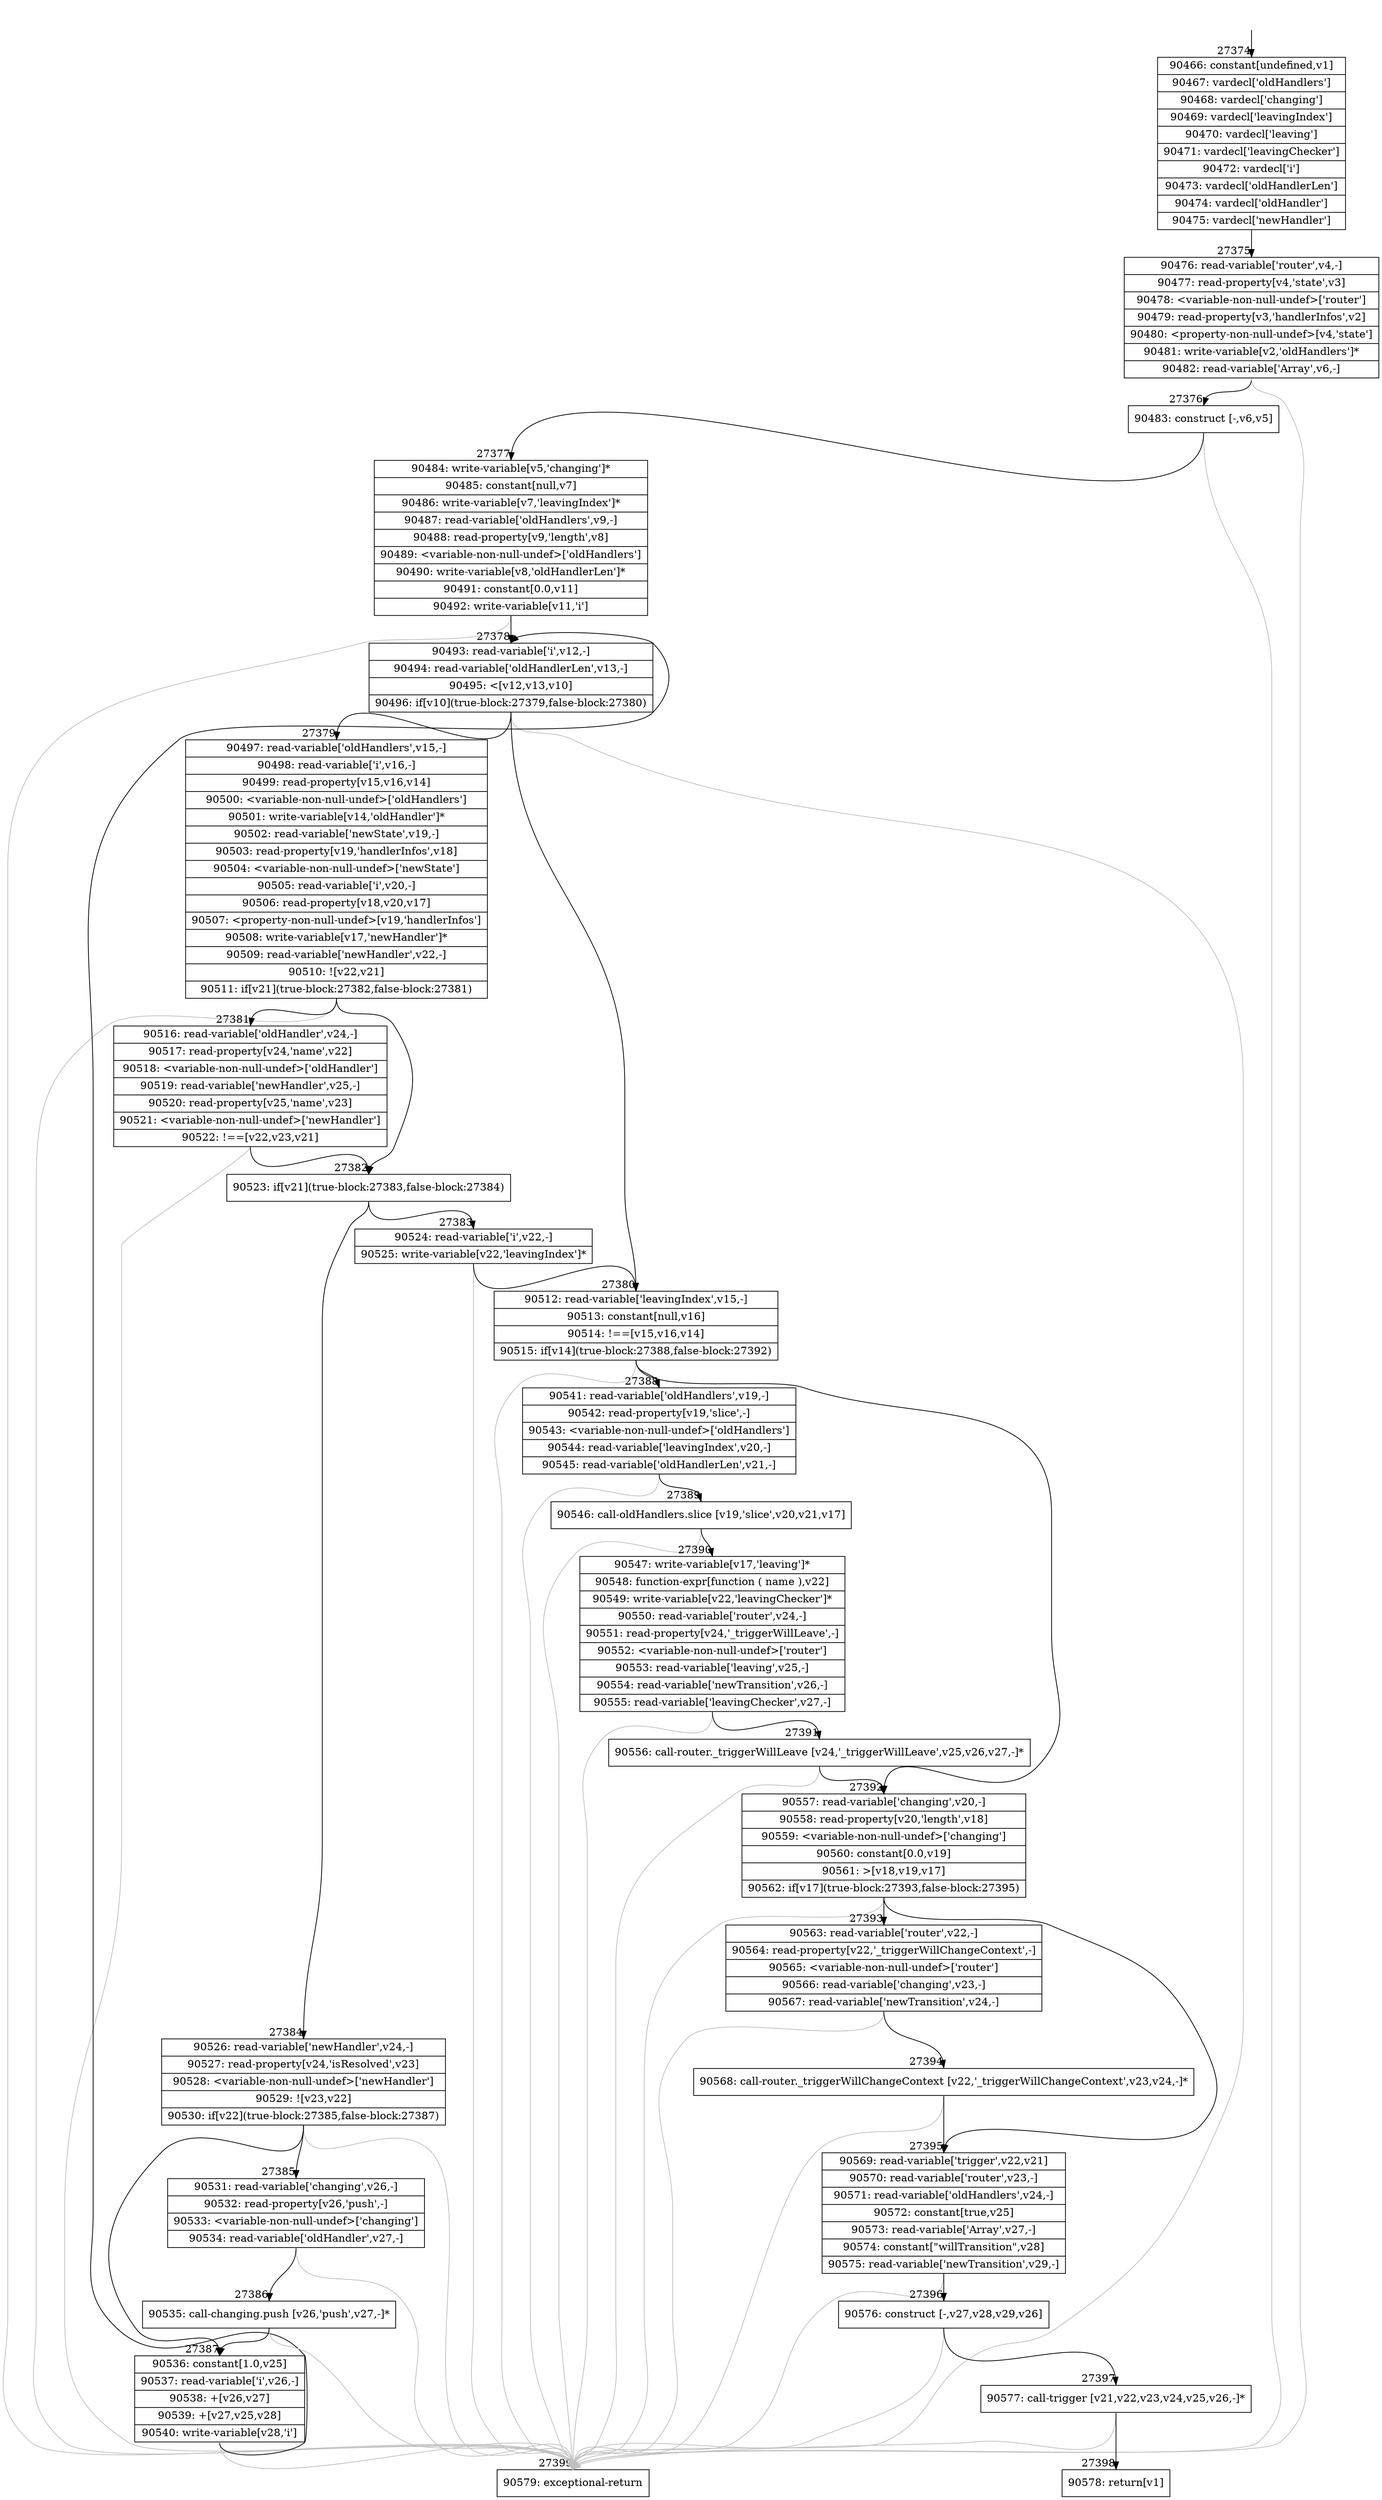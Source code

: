 digraph {
rankdir="TD"
BB_entry2390[shape=none,label=""];
BB_entry2390 -> BB27374 [tailport=s, headport=n, headlabel="    27374"]
BB27374 [shape=record label="{90466: constant[undefined,v1]|90467: vardecl['oldHandlers']|90468: vardecl['changing']|90469: vardecl['leavingIndex']|90470: vardecl['leaving']|90471: vardecl['leavingChecker']|90472: vardecl['i']|90473: vardecl['oldHandlerLen']|90474: vardecl['oldHandler']|90475: vardecl['newHandler']}" ] 
BB27374 -> BB27375 [tailport=s, headport=n, headlabel="      27375"]
BB27375 [shape=record label="{90476: read-variable['router',v4,-]|90477: read-property[v4,'state',v3]|90478: \<variable-non-null-undef\>['router']|90479: read-property[v3,'handlerInfos',v2]|90480: \<property-non-null-undef\>[v4,'state']|90481: write-variable[v2,'oldHandlers']*|90482: read-variable['Array',v6,-]}" ] 
BB27375 -> BB27376 [tailport=s, headport=n, headlabel="      27376"]
BB27375 -> BB27399 [tailport=s, headport=n, color=gray, headlabel="      27399"]
BB27376 [shape=record label="{90483: construct [-,v6,v5]}" ] 
BB27376 -> BB27377 [tailport=s, headport=n, headlabel="      27377"]
BB27376 -> BB27399 [tailport=s, headport=n, color=gray]
BB27377 [shape=record label="{90484: write-variable[v5,'changing']*|90485: constant[null,v7]|90486: write-variable[v7,'leavingIndex']*|90487: read-variable['oldHandlers',v9,-]|90488: read-property[v9,'length',v8]|90489: \<variable-non-null-undef\>['oldHandlers']|90490: write-variable[v8,'oldHandlerLen']*|90491: constant[0.0,v11]|90492: write-variable[v11,'i']}" ] 
BB27377 -> BB27378 [tailport=s, headport=n, headlabel="      27378"]
BB27377 -> BB27399 [tailport=s, headport=n, color=gray]
BB27378 [shape=record label="{90493: read-variable['i',v12,-]|90494: read-variable['oldHandlerLen',v13,-]|90495: \<[v12,v13,v10]|90496: if[v10](true-block:27379,false-block:27380)}" ] 
BB27378 -> BB27379 [tailport=s, headport=n, headlabel="      27379"]
BB27378 -> BB27380 [tailport=s, headport=n, headlabel="      27380"]
BB27378 -> BB27399 [tailport=s, headport=n, color=gray]
BB27379 [shape=record label="{90497: read-variable['oldHandlers',v15,-]|90498: read-variable['i',v16,-]|90499: read-property[v15,v16,v14]|90500: \<variable-non-null-undef\>['oldHandlers']|90501: write-variable[v14,'oldHandler']*|90502: read-variable['newState',v19,-]|90503: read-property[v19,'handlerInfos',v18]|90504: \<variable-non-null-undef\>['newState']|90505: read-variable['i',v20,-]|90506: read-property[v18,v20,v17]|90507: \<property-non-null-undef\>[v19,'handlerInfos']|90508: write-variable[v17,'newHandler']*|90509: read-variable['newHandler',v22,-]|90510: ![v22,v21]|90511: if[v21](true-block:27382,false-block:27381)}" ] 
BB27379 -> BB27382 [tailport=s, headport=n, headlabel="      27382"]
BB27379 -> BB27381 [tailport=s, headport=n, headlabel="      27381"]
BB27379 -> BB27399 [tailport=s, headport=n, color=gray]
BB27380 [shape=record label="{90512: read-variable['leavingIndex',v15,-]|90513: constant[null,v16]|90514: !==[v15,v16,v14]|90515: if[v14](true-block:27388,false-block:27392)}" ] 
BB27380 -> BB27388 [tailport=s, headport=n, headlabel="      27388"]
BB27380 -> BB27392 [tailport=s, headport=n, headlabel="      27392"]
BB27380 -> BB27399 [tailport=s, headport=n, color=gray]
BB27381 [shape=record label="{90516: read-variable['oldHandler',v24,-]|90517: read-property[v24,'name',v22]|90518: \<variable-non-null-undef\>['oldHandler']|90519: read-variable['newHandler',v25,-]|90520: read-property[v25,'name',v23]|90521: \<variable-non-null-undef\>['newHandler']|90522: !==[v22,v23,v21]}" ] 
BB27381 -> BB27382 [tailport=s, headport=n]
BB27381 -> BB27399 [tailport=s, headport=n, color=gray]
BB27382 [shape=record label="{90523: if[v21](true-block:27383,false-block:27384)}" ] 
BB27382 -> BB27383 [tailport=s, headport=n, headlabel="      27383"]
BB27382 -> BB27384 [tailport=s, headport=n, headlabel="      27384"]
BB27383 [shape=record label="{90524: read-variable['i',v22,-]|90525: write-variable[v22,'leavingIndex']*}" ] 
BB27383 -> BB27380 [tailport=s, headport=n]
BB27383 -> BB27399 [tailport=s, headport=n, color=gray]
BB27384 [shape=record label="{90526: read-variable['newHandler',v24,-]|90527: read-property[v24,'isResolved',v23]|90528: \<variable-non-null-undef\>['newHandler']|90529: ![v23,v22]|90530: if[v22](true-block:27385,false-block:27387)}" ] 
BB27384 -> BB27385 [tailport=s, headport=n, headlabel="      27385"]
BB27384 -> BB27387 [tailport=s, headport=n, headlabel="      27387"]
BB27384 -> BB27399 [tailport=s, headport=n, color=gray]
BB27385 [shape=record label="{90531: read-variable['changing',v26,-]|90532: read-property[v26,'push',-]|90533: \<variable-non-null-undef\>['changing']|90534: read-variable['oldHandler',v27,-]}" ] 
BB27385 -> BB27386 [tailport=s, headport=n, headlabel="      27386"]
BB27385 -> BB27399 [tailport=s, headport=n, color=gray]
BB27386 [shape=record label="{90535: call-changing.push [v26,'push',v27,-]*}" ] 
BB27386 -> BB27387 [tailport=s, headport=n]
BB27386 -> BB27399 [tailport=s, headport=n, color=gray]
BB27387 [shape=record label="{90536: constant[1.0,v25]|90537: read-variable['i',v26,-]|90538: +[v26,v27]|90539: +[v27,v25,v28]|90540: write-variable[v28,'i']}" ] 
BB27387 -> BB27378 [tailport=s, headport=n]
BB27387 -> BB27399 [tailport=s, headport=n, color=gray]
BB27388 [shape=record label="{90541: read-variable['oldHandlers',v19,-]|90542: read-property[v19,'slice',-]|90543: \<variable-non-null-undef\>['oldHandlers']|90544: read-variable['leavingIndex',v20,-]|90545: read-variable['oldHandlerLen',v21,-]}" ] 
BB27388 -> BB27389 [tailport=s, headport=n, headlabel="      27389"]
BB27388 -> BB27399 [tailport=s, headport=n, color=gray]
BB27389 [shape=record label="{90546: call-oldHandlers.slice [v19,'slice',v20,v21,v17]}" ] 
BB27389 -> BB27390 [tailport=s, headport=n, headlabel="      27390"]
BB27389 -> BB27399 [tailport=s, headport=n, color=gray]
BB27390 [shape=record label="{90547: write-variable[v17,'leaving']*|90548: function-expr[function ( name ),v22]|90549: write-variable[v22,'leavingChecker']*|90550: read-variable['router',v24,-]|90551: read-property[v24,'_triggerWillLeave',-]|90552: \<variable-non-null-undef\>['router']|90553: read-variable['leaving',v25,-]|90554: read-variable['newTransition',v26,-]|90555: read-variable['leavingChecker',v27,-]}" ] 
BB27390 -> BB27391 [tailport=s, headport=n, headlabel="      27391"]
BB27390 -> BB27399 [tailport=s, headport=n, color=gray]
BB27391 [shape=record label="{90556: call-router._triggerWillLeave [v24,'_triggerWillLeave',v25,v26,v27,-]*}" ] 
BB27391 -> BB27392 [tailport=s, headport=n]
BB27391 -> BB27399 [tailport=s, headport=n, color=gray]
BB27392 [shape=record label="{90557: read-variable['changing',v20,-]|90558: read-property[v20,'length',v18]|90559: \<variable-non-null-undef\>['changing']|90560: constant[0.0,v19]|90561: \>[v18,v19,v17]|90562: if[v17](true-block:27393,false-block:27395)}" ] 
BB27392 -> BB27393 [tailport=s, headport=n, headlabel="      27393"]
BB27392 -> BB27395 [tailport=s, headport=n, headlabel="      27395"]
BB27392 -> BB27399 [tailport=s, headport=n, color=gray]
BB27393 [shape=record label="{90563: read-variable['router',v22,-]|90564: read-property[v22,'_triggerWillChangeContext',-]|90565: \<variable-non-null-undef\>['router']|90566: read-variable['changing',v23,-]|90567: read-variable['newTransition',v24,-]}" ] 
BB27393 -> BB27394 [tailport=s, headport=n, headlabel="      27394"]
BB27393 -> BB27399 [tailport=s, headport=n, color=gray]
BB27394 [shape=record label="{90568: call-router._triggerWillChangeContext [v22,'_triggerWillChangeContext',v23,v24,-]*}" ] 
BB27394 -> BB27395 [tailport=s, headport=n]
BB27394 -> BB27399 [tailport=s, headport=n, color=gray]
BB27395 [shape=record label="{90569: read-variable['trigger',v22,v21]|90570: read-variable['router',v23,-]|90571: read-variable['oldHandlers',v24,-]|90572: constant[true,v25]|90573: read-variable['Array',v27,-]|90574: constant[\"willTransition\",v28]|90575: read-variable['newTransition',v29,-]}" ] 
BB27395 -> BB27396 [tailport=s, headport=n, headlabel="      27396"]
BB27395 -> BB27399 [tailport=s, headport=n, color=gray]
BB27396 [shape=record label="{90576: construct [-,v27,v28,v29,v26]}" ] 
BB27396 -> BB27397 [tailport=s, headport=n, headlabel="      27397"]
BB27396 -> BB27399 [tailport=s, headport=n, color=gray]
BB27397 [shape=record label="{90577: call-trigger [v21,v22,v23,v24,v25,v26,-]*}" ] 
BB27397 -> BB27398 [tailport=s, headport=n, headlabel="      27398"]
BB27397 -> BB27399 [tailport=s, headport=n, color=gray]
BB27398 [shape=record label="{90578: return[v1]}" ] 
BB27399 [shape=record label="{90579: exceptional-return}" ] 
//#$~ 49286
}

